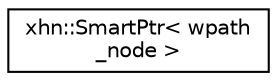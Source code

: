 digraph "Graphical Class Hierarchy"
{
  edge [fontname="Helvetica",fontsize="10",labelfontname="Helvetica",labelfontsize="10"];
  node [fontname="Helvetica",fontsize="10",shape=record];
  rankdir="LR";
  Node1 [label="xhn::SmartPtr\< wpath\l_node \>",height=0.2,width=0.4,color="black", fillcolor="white", style="filled",URL="$classxhn_1_1_smart_ptr.html"];
}
